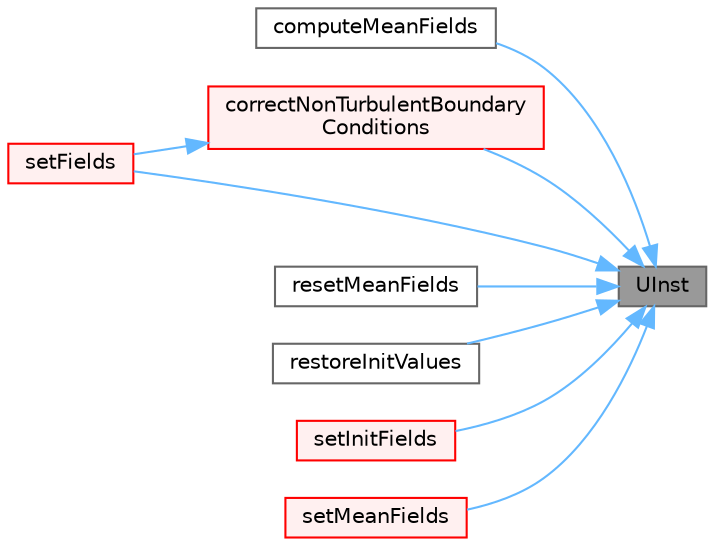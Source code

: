 digraph "UInst"
{
 // LATEX_PDF_SIZE
  bgcolor="transparent";
  edge [fontname=Helvetica,fontsize=10,labelfontname=Helvetica,labelfontsize=10];
  node [fontname=Helvetica,fontsize=10,shape=box,height=0.2,width=0.4];
  rankdir="RL";
  Node1 [id="Node000001",label="UInst",height=0.2,width=0.4,color="gray40", fillcolor="grey60", style="filled", fontcolor="black",tooltip=" "];
  Node1 -> Node2 [id="edge1_Node000001_Node000002",dir="back",color="steelblue1",style="solid",tooltip=" "];
  Node2 [id="Node000002",label="computeMeanFields",height=0.2,width=0.4,color="grey40", fillcolor="white", style="filled",URL="$classFoam_1_1incompressibleVars.html#a97ed89bbdd81dd6ad44153657b51c890",tooltip=" "];
  Node1 -> Node3 [id="edge2_Node000001_Node000003",dir="back",color="steelblue1",style="solid",tooltip=" "];
  Node3 [id="Node000003",label="correctNonTurbulentBoundary\lConditions",height=0.2,width=0.4,color="red", fillcolor="#FFF0F0", style="filled",URL="$classFoam_1_1incompressibleVars.html#ab929496fb8e013cb5102b4e4ecb3644f",tooltip=" "];
  Node3 -> Node5 [id="edge3_Node000003_Node000005",dir="back",color="steelblue1",style="solid",tooltip=" "];
  Node5 [id="Node000005",label="setFields",height=0.2,width=0.4,color="red", fillcolor="#FFF0F0", style="filled",URL="$classFoam_1_1incompressibleVars.html#a8eae041a9e29a63725fdfbb4bb925f69",tooltip=" "];
  Node1 -> Node7 [id="edge4_Node000001_Node000007",dir="back",color="steelblue1",style="solid",tooltip=" "];
  Node7 [id="Node000007",label="resetMeanFields",height=0.2,width=0.4,color="grey40", fillcolor="white", style="filled",URL="$classFoam_1_1incompressibleVars.html#a9e69f84d4464fd3408a050c3090fc858",tooltip=" "];
  Node1 -> Node8 [id="edge5_Node000001_Node000008",dir="back",color="steelblue1",style="solid",tooltip=" "];
  Node8 [id="Node000008",label="restoreInitValues",height=0.2,width=0.4,color="grey40", fillcolor="white", style="filled",URL="$classFoam_1_1incompressibleVars.html#a4b6b95f0d83d86a59fb7cba96761eb59",tooltip=" "];
  Node1 -> Node5 [id="edge6_Node000001_Node000005",dir="back",color="steelblue1",style="solid",tooltip=" "];
  Node1 -> Node9 [id="edge7_Node000001_Node000009",dir="back",color="steelblue1",style="solid",tooltip=" "];
  Node9 [id="Node000009",label="setInitFields",height=0.2,width=0.4,color="red", fillcolor="#FFF0F0", style="filled",URL="$classFoam_1_1incompressibleVars.html#aeb54838511771188ed9f18a53781bf6c",tooltip=" "];
  Node1 -> Node10 [id="edge8_Node000001_Node000010",dir="back",color="steelblue1",style="solid",tooltip=" "];
  Node10 [id="Node000010",label="setMeanFields",height=0.2,width=0.4,color="red", fillcolor="#FFF0F0", style="filled",URL="$classFoam_1_1incompressibleVars.html#af679e75044cc4ce1bbc271a14c529d48",tooltip=" "];
}

